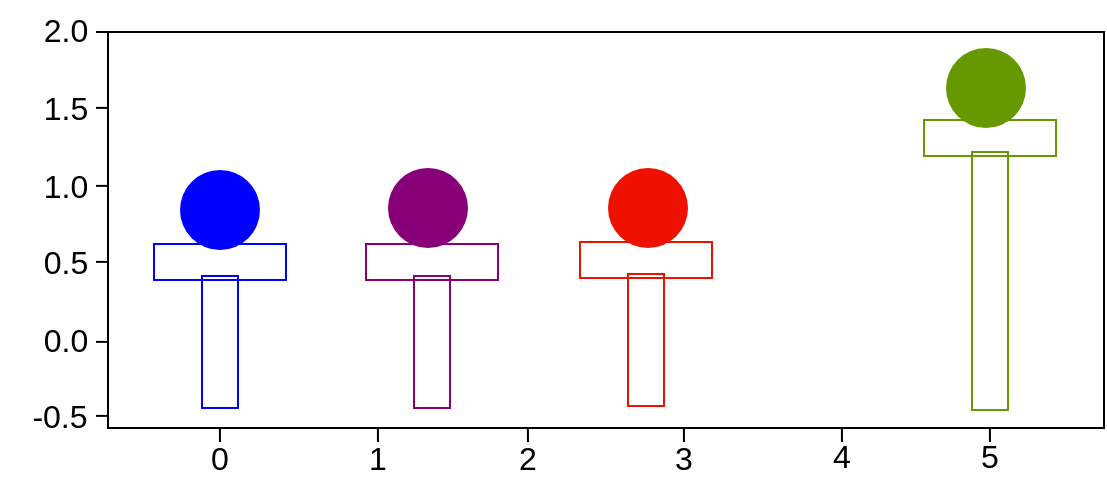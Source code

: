 <mxfile version="20.2.3" type="device"><diagram id="kh2msoYqgbd2U6VXrilg" name="Page-1"><mxGraphModel dx="171" dy="103" grid="1" gridSize="10" guides="1" tooltips="1" connect="1" arrows="1" fold="1" page="1" pageScale="1" pageWidth="827" pageHeight="1169" math="0" shadow="0"><root><mxCell id="0"/><mxCell id="1" parent="0"/><mxCell id="6MXhDk254t8cJAichoKy-2" value="" style="rounded=0;whiteSpace=wrap;html=1;fillColor=none;" vertex="1" parent="1"><mxGeometry x="185" y="457" width="498" height="198" as="geometry"/></mxCell><mxCell id="6MXhDk254t8cJAichoKy-3" value="" style="ellipse;whiteSpace=wrap;html=1;aspect=fixed;strokeColor=none;fillColor=#0000ff;" vertex="1" parent="1"><mxGeometry x="221" y="526" width="40" height="40" as="geometry"/></mxCell><mxCell id="6MXhDk254t8cJAichoKy-4" value="" style="ellipse;whiteSpace=wrap;html=1;aspect=fixed;strokeColor=none;fillColor=#880077;" vertex="1" parent="1"><mxGeometry x="325" y="525" width="40" height="40" as="geometry"/></mxCell><mxCell id="6MXhDk254t8cJAichoKy-5" value="" style="ellipse;whiteSpace=wrap;html=1;aspect=fixed;strokeColor=none;fillColor=#ee1100;" vertex="1" parent="1"><mxGeometry x="435" y="525" width="40" height="40" as="geometry"/></mxCell><mxCell id="6MXhDk254t8cJAichoKy-6" value="" style="ellipse;whiteSpace=wrap;html=1;aspect=fixed;strokeColor=none;fillColor=#669900;" vertex="1" parent="1"><mxGeometry x="604" y="465" width="40" height="40" as="geometry"/></mxCell><mxCell id="6MXhDk254t8cJAichoKy-7" value="" style="rounded=0;whiteSpace=wrap;html=1;fillColor=none;strokeColor=#0000ff;" vertex="1" parent="1"><mxGeometry x="208" y="563" width="66" height="18" as="geometry"/></mxCell><mxCell id="6MXhDk254t8cJAichoKy-8" value="" style="rounded=0;whiteSpace=wrap;html=1;rotation=90;fillColor=none;strokeColor=#0000ff;" vertex="1" parent="1"><mxGeometry x="208" y="603" width="66" height="18" as="geometry"/></mxCell><mxCell id="6MXhDk254t8cJAichoKy-9" value="" style="rounded=0;whiteSpace=wrap;html=1;fillColor=none;strokeColor=#880077;" vertex="1" parent="1"><mxGeometry x="314" y="563" width="66" height="18" as="geometry"/></mxCell><mxCell id="6MXhDk254t8cJAichoKy-10" value="" style="rounded=0;whiteSpace=wrap;html=1;rotation=90;fillColor=none;strokeColor=#880077;" vertex="1" parent="1"><mxGeometry x="314" y="603" width="66" height="18" as="geometry"/></mxCell><mxCell id="6MXhDk254t8cJAichoKy-11" value="" style="rounded=0;whiteSpace=wrap;html=1;fillColor=none;strokeColor=#ee1100;" vertex="1" parent="1"><mxGeometry x="421" y="562" width="66" height="18" as="geometry"/></mxCell><mxCell id="6MXhDk254t8cJAichoKy-12" value="" style="rounded=0;whiteSpace=wrap;html=1;rotation=90;fillColor=none;strokeColor=#ee1100;" vertex="1" parent="1"><mxGeometry x="421" y="602" width="66" height="18" as="geometry"/></mxCell><mxCell id="6MXhDk254t8cJAichoKy-13" value="" style="rounded=0;whiteSpace=wrap;html=1;fillColor=none;strokeColor=#669900;" vertex="1" parent="1"><mxGeometry x="593" y="501" width="66" height="18" as="geometry"/></mxCell><mxCell id="6MXhDk254t8cJAichoKy-14" value="" style="rounded=0;whiteSpace=wrap;html=1;rotation=90;fillColor=none;strokeColor=#669900;" vertex="1" parent="1"><mxGeometry x="561.5" y="572.5" width="129" height="18" as="geometry"/></mxCell><mxCell id="6MXhDk254t8cJAichoKy-15" value="2.0" style="text;html=1;strokeColor=none;fillColor=none;align=center;verticalAlign=middle;whiteSpace=wrap;rounded=0;fontSize=16;" vertex="1" parent="1"><mxGeometry x="134" y="441" width="60" height="30" as="geometry"/></mxCell><mxCell id="6MXhDk254t8cJAichoKy-16" value="1.5" style="text;html=1;strokeColor=none;fillColor=none;align=center;verticalAlign=middle;whiteSpace=wrap;rounded=0;fontSize=16;" vertex="1" parent="1"><mxGeometry x="134" y="480" width="60" height="30" as="geometry"/></mxCell><mxCell id="6MXhDk254t8cJAichoKy-17" value="1.0" style="text;html=1;strokeColor=none;fillColor=none;align=center;verticalAlign=middle;whiteSpace=wrap;rounded=0;fontSize=16;" vertex="1" parent="1"><mxGeometry x="134" y="519" width="60" height="30" as="geometry"/></mxCell><mxCell id="6MXhDk254t8cJAichoKy-18" value="0.5" style="text;html=1;strokeColor=none;fillColor=none;align=center;verticalAlign=middle;whiteSpace=wrap;rounded=0;fontSize=16;" vertex="1" parent="1"><mxGeometry x="134" y="557" width="60" height="30" as="geometry"/></mxCell><mxCell id="6MXhDk254t8cJAichoKy-19" value="0.0" style="text;html=1;strokeColor=none;fillColor=none;align=center;verticalAlign=middle;whiteSpace=wrap;rounded=0;fontSize=16;" vertex="1" parent="1"><mxGeometry x="134" y="596" width="60" height="30" as="geometry"/></mxCell><mxCell id="6MXhDk254t8cJAichoKy-20" value="-0.5" style="text;html=1;strokeColor=none;fillColor=none;align=center;verticalAlign=middle;whiteSpace=wrap;rounded=0;fontSize=16;" vertex="1" parent="1"><mxGeometry x="131" y="634" width="60" height="30" as="geometry"/></mxCell><mxCell id="6MXhDk254t8cJAichoKy-21" value="0" style="text;html=1;strokeColor=none;fillColor=none;align=center;verticalAlign=middle;whiteSpace=wrap;rounded=0;fontSize=16;" vertex="1" parent="1"><mxGeometry x="211" y="655" width="60" height="30" as="geometry"/></mxCell><mxCell id="6MXhDk254t8cJAichoKy-22" value="1" style="text;html=1;strokeColor=none;fillColor=none;align=center;verticalAlign=middle;whiteSpace=wrap;rounded=0;fontSize=16;" vertex="1" parent="1"><mxGeometry x="290" y="655" width="60" height="30" as="geometry"/></mxCell><mxCell id="6MXhDk254t8cJAichoKy-23" value="2" style="text;html=1;strokeColor=none;fillColor=none;align=center;verticalAlign=middle;whiteSpace=wrap;rounded=0;fontSize=16;" vertex="1" parent="1"><mxGeometry x="365" y="655" width="60" height="30" as="geometry"/></mxCell><mxCell id="6MXhDk254t8cJAichoKy-24" value="3" style="text;html=1;strokeColor=none;fillColor=none;align=center;verticalAlign=middle;whiteSpace=wrap;rounded=0;fontSize=16;" vertex="1" parent="1"><mxGeometry x="443" y="655" width="60" height="30" as="geometry"/></mxCell><mxCell id="6MXhDk254t8cJAichoKy-25" value="4" style="text;html=1;strokeColor=none;fillColor=none;align=center;verticalAlign=middle;whiteSpace=wrap;rounded=0;fontSize=16;" vertex="1" parent="1"><mxGeometry x="522" y="654" width="60" height="30" as="geometry"/></mxCell><mxCell id="6MXhDk254t8cJAichoKy-26" value="5" style="text;html=1;strokeColor=none;fillColor=none;align=center;verticalAlign=middle;whiteSpace=wrap;rounded=0;fontSize=16;" vertex="1" parent="1"><mxGeometry x="596" y="654" width="60" height="30" as="geometry"/></mxCell><mxCell id="6MXhDk254t8cJAichoKy-27" value="" style="endArrow=none;html=1;rounded=0;fontSize=16;entryX=0;entryY=0;entryDx=0;entryDy=0;" edge="1" parent="1" target="6MXhDk254t8cJAichoKy-2"><mxGeometry width="50" height="50" relative="1" as="geometry"><mxPoint x="179" y="457" as="sourcePoint"/><mxPoint x="400" y="510" as="targetPoint"/></mxGeometry></mxCell><mxCell id="6MXhDk254t8cJAichoKy-29" value="" style="endArrow=none;html=1;rounded=0;fontSize=16;entryX=0;entryY=0;entryDx=0;entryDy=0;" edge="1" parent="1"><mxGeometry width="50" height="50" relative="1" as="geometry"><mxPoint x="179" y="494.94" as="sourcePoint"/><mxPoint x="185.0" y="494.94" as="targetPoint"/></mxGeometry></mxCell><mxCell id="6MXhDk254t8cJAichoKy-30" value="" style="endArrow=none;html=1;rounded=0;fontSize=16;entryX=0;entryY=0;entryDx=0;entryDy=0;" edge="1" parent="1"><mxGeometry width="50" height="50" relative="1" as="geometry"><mxPoint x="179" y="533.94" as="sourcePoint"/><mxPoint x="185.0" y="533.94" as="targetPoint"/></mxGeometry></mxCell><mxCell id="6MXhDk254t8cJAichoKy-31" value="" style="endArrow=none;html=1;rounded=0;fontSize=16;entryX=0;entryY=0;entryDx=0;entryDy=0;" edge="1" parent="1"><mxGeometry width="50" height="50" relative="1" as="geometry"><mxPoint x="179" y="571.94" as="sourcePoint"/><mxPoint x="185.0" y="571.94" as="targetPoint"/></mxGeometry></mxCell><mxCell id="6MXhDk254t8cJAichoKy-33" value="" style="endArrow=none;html=1;rounded=0;fontSize=16;entryX=0;entryY=0;entryDx=0;entryDy=0;" edge="1" parent="1"><mxGeometry width="50" height="50" relative="1" as="geometry"><mxPoint x="179" y="611.94" as="sourcePoint"/><mxPoint x="185.0" y="611.94" as="targetPoint"/></mxGeometry></mxCell><mxCell id="6MXhDk254t8cJAichoKy-34" value="" style="endArrow=none;html=1;rounded=0;fontSize=16;entryX=0;entryY=0;entryDx=0;entryDy=0;" edge="1" parent="1"><mxGeometry width="50" height="50" relative="1" as="geometry"><mxPoint x="179" y="648.94" as="sourcePoint"/><mxPoint x="185.0" y="648.94" as="targetPoint"/></mxGeometry></mxCell><mxCell id="6MXhDk254t8cJAichoKy-35" value="" style="endArrow=none;html=1;rounded=0;fontSize=16;" edge="1" parent="1"><mxGeometry width="50" height="50" relative="1" as="geometry"><mxPoint x="241" y="662" as="sourcePoint"/><mxPoint x="240.94" y="655" as="targetPoint"/></mxGeometry></mxCell><mxCell id="6MXhDk254t8cJAichoKy-36" value="" style="endArrow=none;html=1;rounded=0;fontSize=16;" edge="1" parent="1"><mxGeometry width="50" height="50" relative="1" as="geometry"><mxPoint x="320" y="662" as="sourcePoint"/><mxPoint x="319.94" y="655" as="targetPoint"/></mxGeometry></mxCell><mxCell id="6MXhDk254t8cJAichoKy-37" value="" style="endArrow=none;html=1;rounded=0;fontSize=16;" edge="1" parent="1"><mxGeometry width="50" height="50" relative="1" as="geometry"><mxPoint x="395" y="662" as="sourcePoint"/><mxPoint x="394.94" y="655" as="targetPoint"/></mxGeometry></mxCell><mxCell id="6MXhDk254t8cJAichoKy-38" value="" style="endArrow=none;html=1;rounded=0;fontSize=16;" edge="1" parent="1"><mxGeometry width="50" height="50" relative="1" as="geometry"><mxPoint x="473" y="662" as="sourcePoint"/><mxPoint x="472.94" y="655" as="targetPoint"/></mxGeometry></mxCell><mxCell id="6MXhDk254t8cJAichoKy-39" value="" style="endArrow=none;html=1;rounded=0;fontSize=16;" edge="1" parent="1"><mxGeometry width="50" height="50" relative="1" as="geometry"><mxPoint x="552" y="662" as="sourcePoint"/><mxPoint x="551.94" y="655" as="targetPoint"/></mxGeometry></mxCell><mxCell id="6MXhDk254t8cJAichoKy-40" value="" style="endArrow=none;html=1;rounded=0;fontSize=16;" edge="1" parent="1"><mxGeometry width="50" height="50" relative="1" as="geometry"><mxPoint x="626" y="662" as="sourcePoint"/><mxPoint x="625.94" y="655" as="targetPoint"/></mxGeometry></mxCell></root></mxGraphModel></diagram></mxfile>